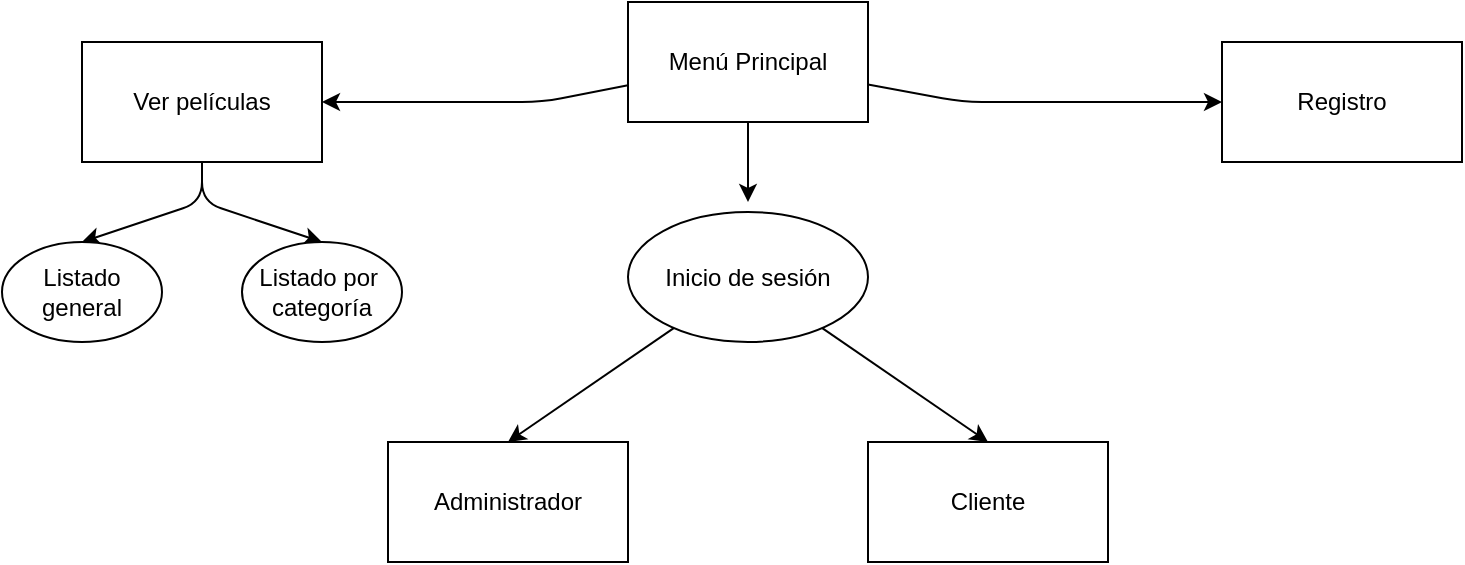 <mxfile>
    <diagram id="TfwUYudjqtYCgr-bHJNm" name="Página-1">
        <mxGraphModel dx="520" dy="552" grid="1" gridSize="10" guides="1" tooltips="1" connect="1" arrows="1" fold="1" page="1" pageScale="1" pageWidth="827" pageHeight="1169" math="0" shadow="0">
            <root>
                <mxCell id="0"/>
                <mxCell id="1" parent="0"/>
                <mxCell id="7" style="edgeStyle=none;html=1;" edge="1" parent="1" source="2">
                    <mxGeometry relative="1" as="geometry">
                        <mxPoint x="413" y="140.0" as="targetPoint"/>
                    </mxGeometry>
                </mxCell>
                <mxCell id="9" style="edgeStyle=none;html=1;entryX=0;entryY=0.5;entryDx=0;entryDy=0;" edge="1" parent="1" source="2" target="3">
                    <mxGeometry relative="1" as="geometry">
                        <Array as="points">
                            <mxPoint x="520" y="90"/>
                        </Array>
                    </mxGeometry>
                </mxCell>
                <mxCell id="10" style="edgeStyle=none;html=1;entryX=1;entryY=0.5;entryDx=0;entryDy=0;" edge="1" parent="1" source="2" target="8">
                    <mxGeometry relative="1" as="geometry">
                        <Array as="points">
                            <mxPoint x="310" y="90"/>
                        </Array>
                    </mxGeometry>
                </mxCell>
                <mxCell id="2" value="Menú Principal" style="rounded=0;whiteSpace=wrap;html=1;" vertex="1" parent="1">
                    <mxGeometry x="353" y="40" width="120" height="60" as="geometry"/>
                </mxCell>
                <mxCell id="3" value="Registro" style="rounded=0;whiteSpace=wrap;html=1;" vertex="1" parent="1">
                    <mxGeometry x="650" y="60" width="120" height="60" as="geometry"/>
                </mxCell>
                <mxCell id="13" style="edgeStyle=none;html=1;entryX=0.5;entryY=0;entryDx=0;entryDy=0;" edge="1" parent="1" source="8" target="11">
                    <mxGeometry relative="1" as="geometry">
                        <Array as="points">
                            <mxPoint x="140" y="140"/>
                        </Array>
                    </mxGeometry>
                </mxCell>
                <mxCell id="14" style="edgeStyle=none;html=1;entryX=0.5;entryY=0;entryDx=0;entryDy=0;" edge="1" parent="1" source="8" target="12">
                    <mxGeometry relative="1" as="geometry">
                        <Array as="points">
                            <mxPoint x="140" y="140"/>
                        </Array>
                    </mxGeometry>
                </mxCell>
                <mxCell id="8" value="Ver películas" style="rounded=0;whiteSpace=wrap;html=1;" vertex="1" parent="1">
                    <mxGeometry x="80" y="60" width="120" height="60" as="geometry"/>
                </mxCell>
                <mxCell id="11" value="Listado general" style="ellipse;whiteSpace=wrap;html=1;" vertex="1" parent="1">
                    <mxGeometry x="40" y="160" width="80" height="50" as="geometry"/>
                </mxCell>
                <mxCell id="12" value="Listado por&amp;nbsp; categoría" style="ellipse;whiteSpace=wrap;html=1;" vertex="1" parent="1">
                    <mxGeometry x="160" y="160" width="80" height="50" as="geometry"/>
                </mxCell>
                <mxCell id="18" style="edgeStyle=none;html=1;entryX=0.5;entryY=0;entryDx=0;entryDy=0;" edge="1" parent="1" source="15" target="17">
                    <mxGeometry relative="1" as="geometry"/>
                </mxCell>
                <mxCell id="19" style="edgeStyle=none;html=1;entryX=0.5;entryY=0;entryDx=0;entryDy=0;" edge="1" parent="1" source="15" target="16">
                    <mxGeometry relative="1" as="geometry"/>
                </mxCell>
                <mxCell id="15" value="Inicio de sesión" style="ellipse;whiteSpace=wrap;html=1;" vertex="1" parent="1">
                    <mxGeometry x="353" y="145" width="120" height="65" as="geometry"/>
                </mxCell>
                <mxCell id="16" value="Cliente" style="rounded=0;whiteSpace=wrap;html=1;" vertex="1" parent="1">
                    <mxGeometry x="473" y="260" width="120" height="60" as="geometry"/>
                </mxCell>
                <mxCell id="17" value="Administrador" style="rounded=0;whiteSpace=wrap;html=1;" vertex="1" parent="1">
                    <mxGeometry x="233" y="260" width="120" height="60" as="geometry"/>
                </mxCell>
            </root>
        </mxGraphModel>
    </diagram>
</mxfile>